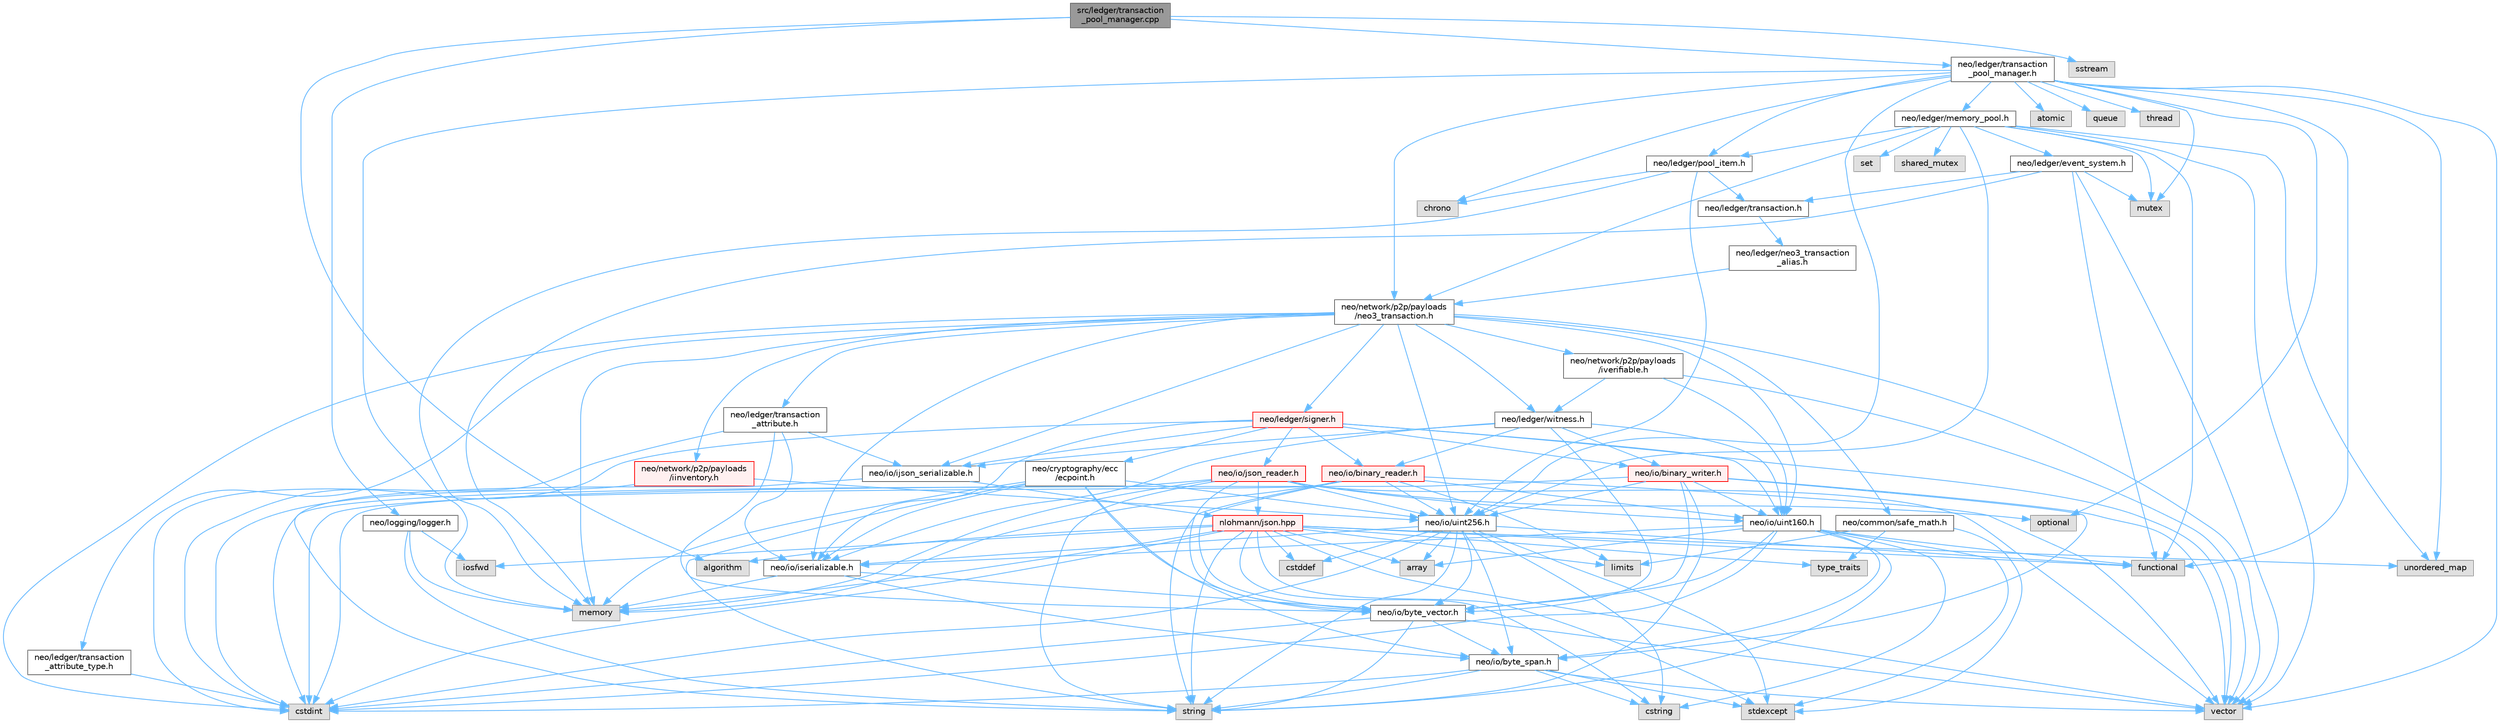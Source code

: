 digraph "src/ledger/transaction_pool_manager.cpp"
{
 // LATEX_PDF_SIZE
  bgcolor="transparent";
  edge [fontname=Helvetica,fontsize=10,labelfontname=Helvetica,labelfontsize=10];
  node [fontname=Helvetica,fontsize=10,shape=box,height=0.2,width=0.4];
  Node1 [id="Node000001",label="src/ledger/transaction\l_pool_manager.cpp",height=0.2,width=0.4,color="gray40", fillcolor="grey60", style="filled", fontcolor="black",tooltip=" "];
  Node1 -> Node2 [id="edge1_Node000001_Node000002",color="steelblue1",style="solid",tooltip=" "];
  Node2 [id="Node000002",label="neo/ledger/transaction\l_pool_manager.h",height=0.2,width=0.4,color="grey40", fillcolor="white", style="filled",URL="$transaction__pool__manager_8h.html",tooltip=" "];
  Node2 -> Node3 [id="edge2_Node000002_Node000003",color="steelblue1",style="solid",tooltip=" "];
  Node3 [id="Node000003",label="neo/io/uint256.h",height=0.2,width=0.4,color="grey40", fillcolor="white", style="filled",URL="$uint256_8h.html",tooltip=" "];
  Node3 -> Node4 [id="edge3_Node000003_Node000004",color="steelblue1",style="solid",tooltip=" "];
  Node4 [id="Node000004",label="neo/io/byte_span.h",height=0.2,width=0.4,color="grey40", fillcolor="white", style="filled",URL="$io_2byte__span_8h.html",tooltip=" "];
  Node4 -> Node5 [id="edge4_Node000004_Node000005",color="steelblue1",style="solid",tooltip=" "];
  Node5 [id="Node000005",label="cstdint",height=0.2,width=0.4,color="grey60", fillcolor="#E0E0E0", style="filled",tooltip=" "];
  Node4 -> Node6 [id="edge5_Node000004_Node000006",color="steelblue1",style="solid",tooltip=" "];
  Node6 [id="Node000006",label="cstring",height=0.2,width=0.4,color="grey60", fillcolor="#E0E0E0", style="filled",tooltip=" "];
  Node4 -> Node7 [id="edge6_Node000004_Node000007",color="steelblue1",style="solid",tooltip=" "];
  Node7 [id="Node000007",label="stdexcept",height=0.2,width=0.4,color="grey60", fillcolor="#E0E0E0", style="filled",tooltip=" "];
  Node4 -> Node8 [id="edge7_Node000004_Node000008",color="steelblue1",style="solid",tooltip=" "];
  Node8 [id="Node000008",label="string",height=0.2,width=0.4,color="grey60", fillcolor="#E0E0E0", style="filled",tooltip=" "];
  Node4 -> Node9 [id="edge8_Node000004_Node000009",color="steelblue1",style="solid",tooltip=" "];
  Node9 [id="Node000009",label="vector",height=0.2,width=0.4,color="grey60", fillcolor="#E0E0E0", style="filled",tooltip=" "];
  Node3 -> Node10 [id="edge9_Node000003_Node000010",color="steelblue1",style="solid",tooltip=" "];
  Node10 [id="Node000010",label="neo/io/byte_vector.h",height=0.2,width=0.4,color="grey40", fillcolor="white", style="filled",URL="$io_2byte__vector_8h.html",tooltip=" "];
  Node10 -> Node4 [id="edge10_Node000010_Node000004",color="steelblue1",style="solid",tooltip=" "];
  Node10 -> Node5 [id="edge11_Node000010_Node000005",color="steelblue1",style="solid",tooltip=" "];
  Node10 -> Node8 [id="edge12_Node000010_Node000008",color="steelblue1",style="solid",tooltip=" "];
  Node10 -> Node9 [id="edge13_Node000010_Node000009",color="steelblue1",style="solid",tooltip=" "];
  Node3 -> Node11 [id="edge14_Node000003_Node000011",color="steelblue1",style="solid",tooltip=" "];
  Node11 [id="Node000011",label="neo/io/iserializable.h",height=0.2,width=0.4,color="grey40", fillcolor="white", style="filled",URL="$iserializable_8h.html",tooltip=" "];
  Node11 -> Node4 [id="edge15_Node000011_Node000004",color="steelblue1",style="solid",tooltip=" "];
  Node11 -> Node10 [id="edge16_Node000011_Node000010",color="steelblue1",style="solid",tooltip=" "];
  Node11 -> Node12 [id="edge17_Node000011_Node000012",color="steelblue1",style="solid",tooltip=" "];
  Node12 [id="Node000012",label="memory",height=0.2,width=0.4,color="grey60", fillcolor="#E0E0E0", style="filled",tooltip=" "];
  Node3 -> Node13 [id="edge18_Node000003_Node000013",color="steelblue1",style="solid",tooltip=" "];
  Node13 [id="Node000013",label="array",height=0.2,width=0.4,color="grey60", fillcolor="#E0E0E0", style="filled",tooltip=" "];
  Node3 -> Node14 [id="edge19_Node000003_Node000014",color="steelblue1",style="solid",tooltip=" "];
  Node14 [id="Node000014",label="cstddef",height=0.2,width=0.4,color="grey60", fillcolor="#E0E0E0", style="filled",tooltip=" "];
  Node3 -> Node5 [id="edge20_Node000003_Node000005",color="steelblue1",style="solid",tooltip=" "];
  Node3 -> Node6 [id="edge21_Node000003_Node000006",color="steelblue1",style="solid",tooltip=" "];
  Node3 -> Node15 [id="edge22_Node000003_Node000015",color="steelblue1",style="solid",tooltip=" "];
  Node15 [id="Node000015",label="functional",height=0.2,width=0.4,color="grey60", fillcolor="#E0E0E0", style="filled",tooltip=" "];
  Node3 -> Node7 [id="edge23_Node000003_Node000007",color="steelblue1",style="solid",tooltip=" "];
  Node3 -> Node8 [id="edge24_Node000003_Node000008",color="steelblue1",style="solid",tooltip=" "];
  Node2 -> Node16 [id="edge25_Node000002_Node000016",color="steelblue1",style="solid",tooltip=" "];
  Node16 [id="Node000016",label="neo/ledger/memory_pool.h",height=0.2,width=0.4,color="grey40", fillcolor="white", style="filled",URL="$ledger_2memory__pool_8h.html",tooltip=" "];
  Node16 -> Node3 [id="edge26_Node000016_Node000003",color="steelblue1",style="solid",tooltip=" "];
  Node16 -> Node17 [id="edge27_Node000016_Node000017",color="steelblue1",style="solid",tooltip=" "];
  Node17 [id="Node000017",label="neo/ledger/event_system.h",height=0.2,width=0.4,color="grey40", fillcolor="white", style="filled",URL="$event__system_8h.html",tooltip=" "];
  Node17 -> Node15 [id="edge28_Node000017_Node000015",color="steelblue1",style="solid",tooltip=" "];
  Node17 -> Node12 [id="edge29_Node000017_Node000012",color="steelblue1",style="solid",tooltip=" "];
  Node17 -> Node18 [id="edge30_Node000017_Node000018",color="steelblue1",style="solid",tooltip=" "];
  Node18 [id="Node000018",label="mutex",height=0.2,width=0.4,color="grey60", fillcolor="#E0E0E0", style="filled",tooltip=" "];
  Node17 -> Node9 [id="edge31_Node000017_Node000009",color="steelblue1",style="solid",tooltip=" "];
  Node17 -> Node19 [id="edge32_Node000017_Node000019",color="steelblue1",style="solid",tooltip=" "];
  Node19 [id="Node000019",label="neo/ledger/transaction.h",height=0.2,width=0.4,color="grey40", fillcolor="white", style="filled",URL="$ledger_2transaction_8h.html",tooltip=" "];
  Node19 -> Node20 [id="edge33_Node000019_Node000020",color="steelblue1",style="solid",tooltip=" "];
  Node20 [id="Node000020",label="neo/ledger/neo3_transaction\l_alias.h",height=0.2,width=0.4,color="grey40", fillcolor="white", style="filled",URL="$neo3__transaction__alias_8h.html",tooltip=" "];
  Node20 -> Node21 [id="edge34_Node000020_Node000021",color="steelblue1",style="solid",tooltip=" "];
  Node21 [id="Node000021",label="neo/network/p2p/payloads\l/neo3_transaction.h",height=0.2,width=0.4,color="grey40", fillcolor="white", style="filled",URL="$neo3__transaction_8h.html",tooltip=" "];
  Node21 -> Node22 [id="edge35_Node000021_Node000022",color="steelblue1",style="solid",tooltip=" "];
  Node22 [id="Node000022",label="neo/common/safe_math.h",height=0.2,width=0.4,color="grey40", fillcolor="white", style="filled",URL="$safe__math_8h.html",tooltip=" "];
  Node22 -> Node23 [id="edge36_Node000022_Node000023",color="steelblue1",style="solid",tooltip=" "];
  Node23 [id="Node000023",label="limits",height=0.2,width=0.4,color="grey60", fillcolor="#E0E0E0", style="filled",tooltip=" "];
  Node22 -> Node7 [id="edge37_Node000022_Node000007",color="steelblue1",style="solid",tooltip=" "];
  Node22 -> Node24 [id="edge38_Node000022_Node000024",color="steelblue1",style="solid",tooltip=" "];
  Node24 [id="Node000024",label="type_traits",height=0.2,width=0.4,color="grey60", fillcolor="#E0E0E0", style="filled",tooltip=" "];
  Node21 -> Node25 [id="edge39_Node000021_Node000025",color="steelblue1",style="solid",tooltip=" "];
  Node25 [id="Node000025",label="neo/io/ijson_serializable.h",height=0.2,width=0.4,color="grey40", fillcolor="white", style="filled",URL="$ijson__serializable_8h.html",tooltip=" "];
  Node25 -> Node26 [id="edge40_Node000025_Node000026",color="steelblue1",style="solid",tooltip=" "];
  Node26 [id="Node000026",label="nlohmann/json.hpp",height=0.2,width=0.4,color="red", fillcolor="#FFF0F0", style="filled",URL="$json_8hpp.html",tooltip=" "];
  Node26 -> Node27 [id="edge41_Node000026_Node000027",color="steelblue1",style="solid",tooltip=" "];
  Node27 [id="Node000027",label="algorithm",height=0.2,width=0.4,color="grey60", fillcolor="#E0E0E0", style="filled",tooltip=" "];
  Node26 -> Node14 [id="edge42_Node000026_Node000014",color="steelblue1",style="solid",tooltip=" "];
  Node26 -> Node15 [id="edge43_Node000026_Node000015",color="steelblue1",style="solid",tooltip=" "];
  Node26 -> Node29 [id="edge44_Node000026_Node000029",color="steelblue1",style="solid",tooltip=" "];
  Node29 [id="Node000029",label="iosfwd",height=0.2,width=0.4,color="grey60", fillcolor="#E0E0E0", style="filled",tooltip=" "];
  Node26 -> Node12 [id="edge45_Node000026_Node000012",color="steelblue1",style="solid",tooltip=" "];
  Node26 -> Node8 [id="edge46_Node000026_Node000008",color="steelblue1",style="solid",tooltip=" "];
  Node26 -> Node9 [id="edge47_Node000026_Node000009",color="steelblue1",style="solid",tooltip=" "];
  Node26 -> Node13 [id="edge48_Node000026_Node000013",color="steelblue1",style="solid",tooltip=" "];
  Node26 -> Node24 [id="edge49_Node000026_Node000024",color="steelblue1",style="solid",tooltip=" "];
  Node26 -> Node35 [id="edge50_Node000026_Node000035",color="steelblue1",style="solid",tooltip=" "];
  Node35 [id="Node000035",label="unordered_map",height=0.2,width=0.4,color="grey60", fillcolor="#E0E0E0", style="filled",tooltip=" "];
  Node26 -> Node7 [id="edge51_Node000026_Node000007",color="steelblue1",style="solid",tooltip=" "];
  Node26 -> Node5 [id="edge52_Node000026_Node000005",color="steelblue1",style="solid",tooltip=" "];
  Node26 -> Node23 [id="edge53_Node000026_Node000023",color="steelblue1",style="solid",tooltip=" "];
  Node26 -> Node6 [id="edge54_Node000026_Node000006",color="steelblue1",style="solid",tooltip=" "];
  Node25 -> Node8 [id="edge55_Node000025_Node000008",color="steelblue1",style="solid",tooltip=" "];
  Node21 -> Node11 [id="edge56_Node000021_Node000011",color="steelblue1",style="solid",tooltip=" "];
  Node21 -> Node50 [id="edge57_Node000021_Node000050",color="steelblue1",style="solid",tooltip=" "];
  Node50 [id="Node000050",label="neo/io/uint160.h",height=0.2,width=0.4,color="grey40", fillcolor="white", style="filled",URL="$uint160_8h.html",tooltip=" "];
  Node50 -> Node4 [id="edge58_Node000050_Node000004",color="steelblue1",style="solid",tooltip=" "];
  Node50 -> Node10 [id="edge59_Node000050_Node000010",color="steelblue1",style="solid",tooltip=" "];
  Node50 -> Node11 [id="edge60_Node000050_Node000011",color="steelblue1",style="solid",tooltip=" "];
  Node50 -> Node13 [id="edge61_Node000050_Node000013",color="steelblue1",style="solid",tooltip=" "];
  Node50 -> Node5 [id="edge62_Node000050_Node000005",color="steelblue1",style="solid",tooltip=" "];
  Node50 -> Node6 [id="edge63_Node000050_Node000006",color="steelblue1",style="solid",tooltip=" "];
  Node50 -> Node15 [id="edge64_Node000050_Node000015",color="steelblue1",style="solid",tooltip=" "];
  Node50 -> Node7 [id="edge65_Node000050_Node000007",color="steelblue1",style="solid",tooltip=" "];
  Node50 -> Node8 [id="edge66_Node000050_Node000008",color="steelblue1",style="solid",tooltip=" "];
  Node21 -> Node3 [id="edge67_Node000021_Node000003",color="steelblue1",style="solid",tooltip=" "];
  Node21 -> Node51 [id="edge68_Node000021_Node000051",color="steelblue1",style="solid",tooltip=" "];
  Node51 [id="Node000051",label="neo/ledger/signer.h",height=0.2,width=0.4,color="red", fillcolor="#FFF0F0", style="filled",URL="$signer_8h.html",tooltip=" "];
  Node51 -> Node52 [id="edge69_Node000051_Node000052",color="steelblue1",style="solid",tooltip=" "];
  Node52 [id="Node000052",label="neo/cryptography/ecc\l/ecpoint.h",height=0.2,width=0.4,color="grey40", fillcolor="white", style="filled",URL="$ecpoint_8h.html",tooltip=" "];
  Node52 -> Node4 [id="edge70_Node000052_Node000004",color="steelblue1",style="solid",tooltip=" "];
  Node52 -> Node10 [id="edge71_Node000052_Node000010",color="steelblue1",style="solid",tooltip=" "];
  Node52 -> Node11 [id="edge72_Node000052_Node000011",color="steelblue1",style="solid",tooltip=" "];
  Node52 -> Node3 [id="edge73_Node000052_Node000003",color="steelblue1",style="solid",tooltip=" "];
  Node52 -> Node12 [id="edge74_Node000052_Node000012",color="steelblue1",style="solid",tooltip=" "];
  Node52 -> Node8 [id="edge75_Node000052_Node000008",color="steelblue1",style="solid",tooltip=" "];
  Node51 -> Node53 [id="edge76_Node000051_Node000053",color="steelblue1",style="solid",tooltip=" "];
  Node53 [id="Node000053",label="neo/io/binary_reader.h",height=0.2,width=0.4,color="red", fillcolor="#FFF0F0", style="filled",URL="$binary__reader_8h.html",tooltip=" "];
  Node53 -> Node10 [id="edge77_Node000053_Node000010",color="steelblue1",style="solid",tooltip=" "];
  Node53 -> Node50 [id="edge78_Node000053_Node000050",color="steelblue1",style="solid",tooltip=" "];
  Node53 -> Node3 [id="edge79_Node000053_Node000003",color="steelblue1",style="solid",tooltip=" "];
  Node53 -> Node5 [id="edge80_Node000053_Node000005",color="steelblue1",style="solid",tooltip=" "];
  Node53 -> Node23 [id="edge81_Node000053_Node000023",color="steelblue1",style="solid",tooltip=" "];
  Node53 -> Node12 [id="edge82_Node000053_Node000012",color="steelblue1",style="solid",tooltip=" "];
  Node53 -> Node8 [id="edge83_Node000053_Node000008",color="steelblue1",style="solid",tooltip=" "];
  Node53 -> Node9 [id="edge84_Node000053_Node000009",color="steelblue1",style="solid",tooltip=" "];
  Node51 -> Node56 [id="edge85_Node000051_Node000056",color="steelblue1",style="solid",tooltip=" "];
  Node56 [id="Node000056",label="neo/io/binary_writer.h",height=0.2,width=0.4,color="red", fillcolor="#FFF0F0", style="filled",URL="$binary__writer_8h.html",tooltip=" "];
  Node56 -> Node4 [id="edge86_Node000056_Node000004",color="steelblue1",style="solid",tooltip=" "];
  Node56 -> Node10 [id="edge87_Node000056_Node000010",color="steelblue1",style="solid",tooltip=" "];
  Node56 -> Node50 [id="edge88_Node000056_Node000050",color="steelblue1",style="solid",tooltip=" "];
  Node56 -> Node3 [id="edge89_Node000056_Node000003",color="steelblue1",style="solid",tooltip=" "];
  Node56 -> Node5 [id="edge90_Node000056_Node000005",color="steelblue1",style="solid",tooltip=" "];
  Node56 -> Node8 [id="edge91_Node000056_Node000008",color="steelblue1",style="solid",tooltip=" "];
  Node56 -> Node9 [id="edge92_Node000056_Node000009",color="steelblue1",style="solid",tooltip=" "];
  Node51 -> Node25 [id="edge93_Node000051_Node000025",color="steelblue1",style="solid",tooltip=" "];
  Node51 -> Node11 [id="edge94_Node000051_Node000011",color="steelblue1",style="solid",tooltip=" "];
  Node51 -> Node57 [id="edge95_Node000051_Node000057",color="steelblue1",style="solid",tooltip=" "];
  Node57 [id="Node000057",label="neo/io/json_reader.h",height=0.2,width=0.4,color="red", fillcolor="#FFF0F0", style="filled",URL="$json__reader_8h.html",tooltip=" "];
  Node57 -> Node10 [id="edge96_Node000057_Node000010",color="steelblue1",style="solid",tooltip=" "];
  Node57 -> Node50 [id="edge97_Node000057_Node000050",color="steelblue1",style="solid",tooltip=" "];
  Node57 -> Node3 [id="edge98_Node000057_Node000003",color="steelblue1",style="solid",tooltip=" "];
  Node57 -> Node5 [id="edge99_Node000057_Node000005",color="steelblue1",style="solid",tooltip=" "];
  Node57 -> Node12 [id="edge100_Node000057_Node000012",color="steelblue1",style="solid",tooltip=" "];
  Node57 -> Node26 [id="edge101_Node000057_Node000026",color="steelblue1",style="solid",tooltip=" "];
  Node57 -> Node58 [id="edge102_Node000057_Node000058",color="steelblue1",style="solid",tooltip=" "];
  Node58 [id="Node000058",label="optional",height=0.2,width=0.4,color="grey60", fillcolor="#E0E0E0", style="filled",tooltip=" "];
  Node57 -> Node8 [id="edge103_Node000057_Node000008",color="steelblue1",style="solid",tooltip=" "];
  Node57 -> Node9 [id="edge104_Node000057_Node000009",color="steelblue1",style="solid",tooltip=" "];
  Node51 -> Node50 [id="edge105_Node000051_Node000050",color="steelblue1",style="solid",tooltip=" "];
  Node51 -> Node5 [id="edge106_Node000051_Node000005",color="steelblue1",style="solid",tooltip=" "];
  Node51 -> Node9 [id="edge107_Node000051_Node000009",color="steelblue1",style="solid",tooltip=" "];
  Node21 -> Node61 [id="edge108_Node000021_Node000061",color="steelblue1",style="solid",tooltip=" "];
  Node61 [id="Node000061",label="neo/ledger/transaction\l_attribute.h",height=0.2,width=0.4,color="grey40", fillcolor="white", style="filled",URL="$transaction__attribute_8h.html",tooltip=" "];
  Node61 -> Node10 [id="edge109_Node000061_Node000010",color="steelblue1",style="solid",tooltip=" "];
  Node61 -> Node25 [id="edge110_Node000061_Node000025",color="steelblue1",style="solid",tooltip=" "];
  Node61 -> Node11 [id="edge111_Node000061_Node000011",color="steelblue1",style="solid",tooltip=" "];
  Node61 -> Node5 [id="edge112_Node000061_Node000005",color="steelblue1",style="solid",tooltip=" "];
  Node21 -> Node62 [id="edge113_Node000021_Node000062",color="steelblue1",style="solid",tooltip=" "];
  Node62 [id="Node000062",label="neo/ledger/transaction\l_attribute_type.h",height=0.2,width=0.4,color="grey40", fillcolor="white", style="filled",URL="$transaction__attribute__type_8h.html",tooltip=" "];
  Node62 -> Node5 [id="edge114_Node000062_Node000005",color="steelblue1",style="solid",tooltip=" "];
  Node21 -> Node63 [id="edge115_Node000021_Node000063",color="steelblue1",style="solid",tooltip=" "];
  Node63 [id="Node000063",label="neo/ledger/witness.h",height=0.2,width=0.4,color="grey40", fillcolor="white", style="filled",URL="$ledger_2witness_8h.html",tooltip=" "];
  Node63 -> Node53 [id="edge116_Node000063_Node000053",color="steelblue1",style="solid",tooltip=" "];
  Node63 -> Node56 [id="edge117_Node000063_Node000056",color="steelblue1",style="solid",tooltip=" "];
  Node63 -> Node10 [id="edge118_Node000063_Node000010",color="steelblue1",style="solid",tooltip=" "];
  Node63 -> Node25 [id="edge119_Node000063_Node000025",color="steelblue1",style="solid",tooltip=" "];
  Node63 -> Node11 [id="edge120_Node000063_Node000011",color="steelblue1",style="solid",tooltip=" "];
  Node63 -> Node50 [id="edge121_Node000063_Node000050",color="steelblue1",style="solid",tooltip=" "];
  Node21 -> Node64 [id="edge122_Node000021_Node000064",color="steelblue1",style="solid",tooltip=" "];
  Node64 [id="Node000064",label="neo/network/p2p/payloads\l/iinventory.h",height=0.2,width=0.4,color="red", fillcolor="#FFF0F0", style="filled",URL="$payloads_2iinventory_8h.html",tooltip=" "];
  Node64 -> Node3 [id="edge123_Node000064_Node000003",color="steelblue1",style="solid",tooltip=" "];
  Node64 -> Node5 [id="edge124_Node000064_Node000005",color="steelblue1",style="solid",tooltip=" "];
  Node21 -> Node66 [id="edge125_Node000021_Node000066",color="steelblue1",style="solid",tooltip=" "];
  Node66 [id="Node000066",label="neo/network/p2p/payloads\l/iverifiable.h",height=0.2,width=0.4,color="grey40", fillcolor="white", style="filled",URL="$iverifiable_8h.html",tooltip=" "];
  Node66 -> Node50 [id="edge126_Node000066_Node000050",color="steelblue1",style="solid",tooltip=" "];
  Node66 -> Node63 [id="edge127_Node000066_Node000063",color="steelblue1",style="solid",tooltip=" "];
  Node66 -> Node9 [id="edge128_Node000066_Node000009",color="steelblue1",style="solid",tooltip=" "];
  Node21 -> Node5 [id="edge129_Node000021_Node000005",color="steelblue1",style="solid",tooltip=" "];
  Node21 -> Node12 [id="edge130_Node000021_Node000012",color="steelblue1",style="solid",tooltip=" "];
  Node21 -> Node9 [id="edge131_Node000021_Node000009",color="steelblue1",style="solid",tooltip=" "];
  Node16 -> Node67 [id="edge132_Node000016_Node000067",color="steelblue1",style="solid",tooltip=" "];
  Node67 [id="Node000067",label="neo/ledger/pool_item.h",height=0.2,width=0.4,color="grey40", fillcolor="white", style="filled",URL="$pool__item_8h.html",tooltip=" "];
  Node67 -> Node3 [id="edge133_Node000067_Node000003",color="steelblue1",style="solid",tooltip=" "];
  Node67 -> Node19 [id="edge134_Node000067_Node000019",color="steelblue1",style="solid",tooltip=" "];
  Node67 -> Node68 [id="edge135_Node000067_Node000068",color="steelblue1",style="solid",tooltip=" "];
  Node68 [id="Node000068",label="chrono",height=0.2,width=0.4,color="grey60", fillcolor="#E0E0E0", style="filled",tooltip=" "];
  Node67 -> Node12 [id="edge136_Node000067_Node000012",color="steelblue1",style="solid",tooltip=" "];
  Node16 -> Node21 [id="edge137_Node000016_Node000021",color="steelblue1",style="solid",tooltip=" "];
  Node16 -> Node15 [id="edge138_Node000016_Node000015",color="steelblue1",style="solid",tooltip=" "];
  Node16 -> Node18 [id="edge139_Node000016_Node000018",color="steelblue1",style="solid",tooltip=" "];
  Node16 -> Node69 [id="edge140_Node000016_Node000069",color="steelblue1",style="solid",tooltip=" "];
  Node69 [id="Node000069",label="set",height=0.2,width=0.4,color="grey60", fillcolor="#E0E0E0", style="filled",tooltip=" "];
  Node16 -> Node70 [id="edge141_Node000016_Node000070",color="steelblue1",style="solid",tooltip=" "];
  Node70 [id="Node000070",label="shared_mutex",height=0.2,width=0.4,color="grey60", fillcolor="#E0E0E0", style="filled",tooltip=" "];
  Node16 -> Node35 [id="edge142_Node000016_Node000035",color="steelblue1",style="solid",tooltip=" "];
  Node16 -> Node9 [id="edge143_Node000016_Node000009",color="steelblue1",style="solid",tooltip=" "];
  Node2 -> Node67 [id="edge144_Node000002_Node000067",color="steelblue1",style="solid",tooltip=" "];
  Node2 -> Node21 [id="edge145_Node000002_Node000021",color="steelblue1",style="solid",tooltip=" "];
  Node2 -> Node71 [id="edge146_Node000002_Node000071",color="steelblue1",style="solid",tooltip=" "];
  Node71 [id="Node000071",label="atomic",height=0.2,width=0.4,color="grey60", fillcolor="#E0E0E0", style="filled",tooltip=" "];
  Node2 -> Node68 [id="edge147_Node000002_Node000068",color="steelblue1",style="solid",tooltip=" "];
  Node2 -> Node15 [id="edge148_Node000002_Node000015",color="steelblue1",style="solid",tooltip=" "];
  Node2 -> Node12 [id="edge149_Node000002_Node000012",color="steelblue1",style="solid",tooltip=" "];
  Node2 -> Node18 [id="edge150_Node000002_Node000018",color="steelblue1",style="solid",tooltip=" "];
  Node2 -> Node58 [id="edge151_Node000002_Node000058",color="steelblue1",style="solid",tooltip=" "];
  Node2 -> Node72 [id="edge152_Node000002_Node000072",color="steelblue1",style="solid",tooltip=" "];
  Node72 [id="Node000072",label="queue",height=0.2,width=0.4,color="grey60", fillcolor="#E0E0E0", style="filled",tooltip=" "];
  Node2 -> Node73 [id="edge153_Node000002_Node000073",color="steelblue1",style="solid",tooltip=" "];
  Node73 [id="Node000073",label="thread",height=0.2,width=0.4,color="grey60", fillcolor="#E0E0E0", style="filled",tooltip=" "];
  Node2 -> Node35 [id="edge154_Node000002_Node000035",color="steelblue1",style="solid",tooltip=" "];
  Node2 -> Node9 [id="edge155_Node000002_Node000009",color="steelblue1",style="solid",tooltip=" "];
  Node1 -> Node74 [id="edge156_Node000001_Node000074",color="steelblue1",style="solid",tooltip=" "];
  Node74 [id="Node000074",label="neo/logging/logger.h",height=0.2,width=0.4,color="grey40", fillcolor="white", style="filled",URL="$logger_8h.html",tooltip="Simple logging interface for Neo C++ implementation."];
  Node74 -> Node29 [id="edge157_Node000074_Node000029",color="steelblue1",style="solid",tooltip=" "];
  Node74 -> Node12 [id="edge158_Node000074_Node000012",color="steelblue1",style="solid",tooltip=" "];
  Node74 -> Node8 [id="edge159_Node000074_Node000008",color="steelblue1",style="solid",tooltip=" "];
  Node1 -> Node27 [id="edge160_Node000001_Node000027",color="steelblue1",style="solid",tooltip=" "];
  Node1 -> Node75 [id="edge161_Node000001_Node000075",color="steelblue1",style="solid",tooltip=" "];
  Node75 [id="Node000075",label="sstream",height=0.2,width=0.4,color="grey60", fillcolor="#E0E0E0", style="filled",tooltip=" "];
}
